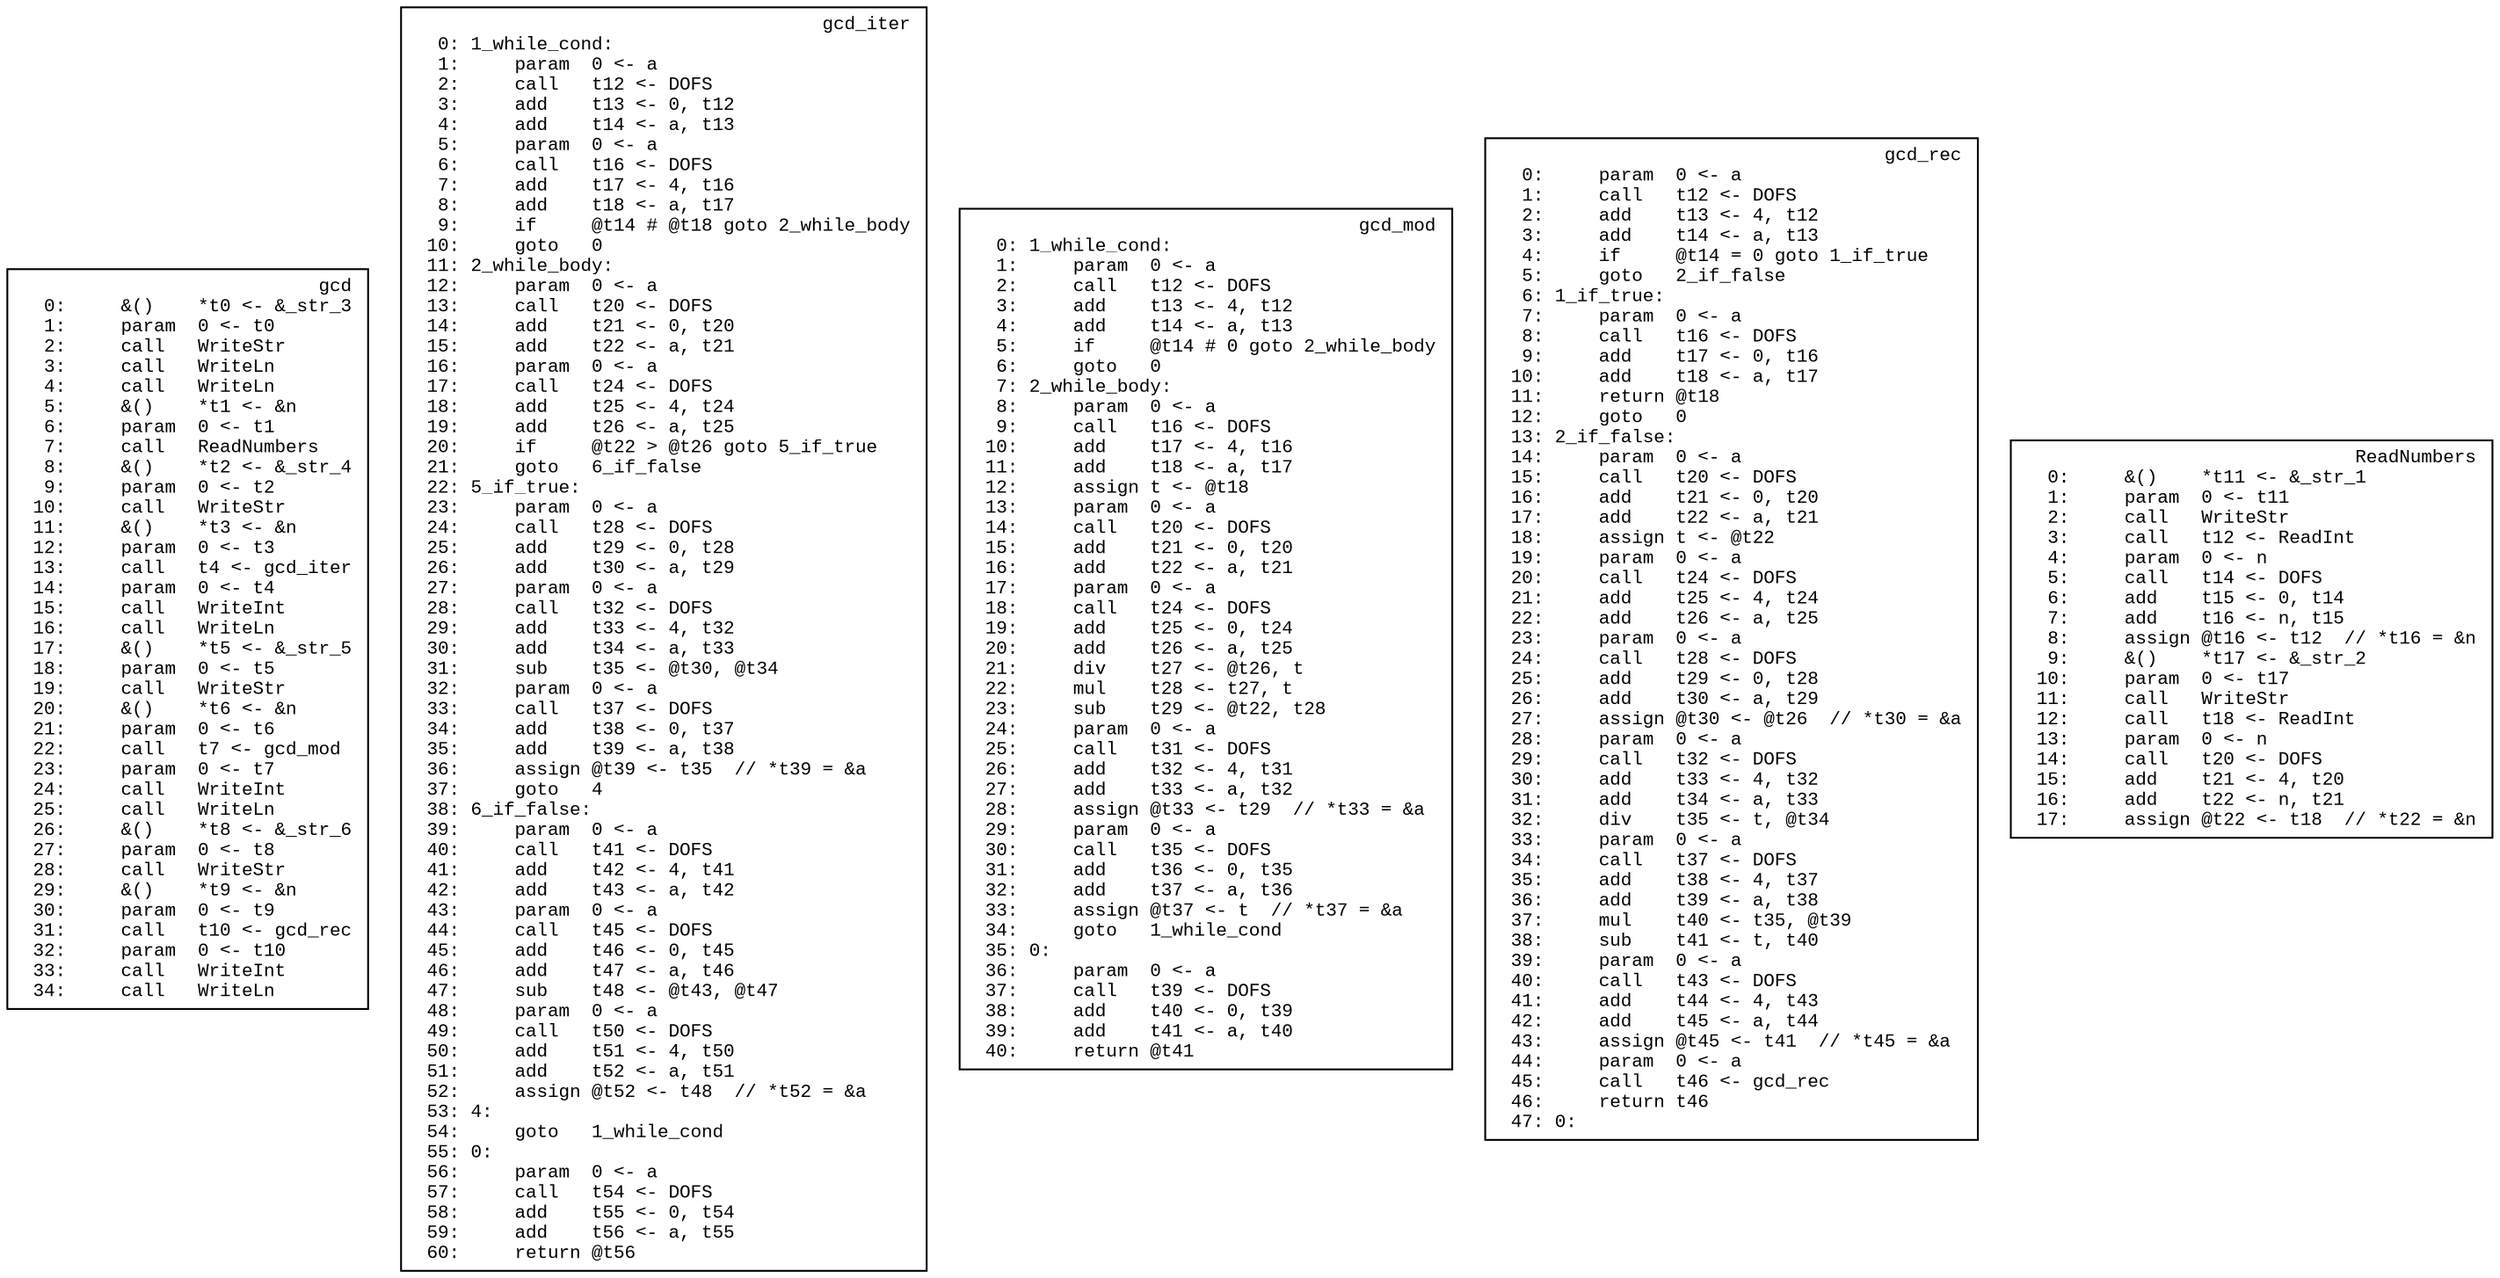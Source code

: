digraph IR {
  graph [fontname="Times New Roman",fontsize=10];
  node  [fontname="Courier New",fontsize=10];
  edge  [fontname="Times New Roman",fontsize=10];

  // scope 'gcd'
  gcd_cb [label="gcd\r  0:     &()    *t0 <- &_str_3\l  1:     param  0 <- t0\l  2:     call   WriteStr\l  3:     call   WriteLn\l  4:     call   WriteLn\l  5:     &()    *t1 <- &n\l  6:     param  0 <- t1\l  7:     call   ReadNumbers\l  8:     &()    *t2 <- &_str_4\l  9:     param  0 <- t2\l 10:     call   WriteStr\l 11:     &()    *t3 <- &n\l 12:     param  0 <- t3\l 13:     call   t4 <- gcd_iter\l 14:     param  0 <- t4\l 15:     call   WriteInt\l 16:     call   WriteLn\l 17:     &()    *t5 <- &_str_5\l 18:     param  0 <- t5\l 19:     call   WriteStr\l 20:     &()    *t6 <- &n\l 21:     param  0 <- t6\l 22:     call   t7 <- gcd_mod\l 23:     param  0 <- t7\l 24:     call   WriteInt\l 25:     call   WriteLn\l 26:     &()    *t8 <- &_str_6\l 27:     param  0 <- t8\l 28:     call   WriteStr\l 29:     &()    *t9 <- &n\l 30:     param  0 <- t9\l 31:     call   t10 <- gcd_rec\l 32:     param  0 <- t10\l 33:     call   WriteInt\l 34:     call   WriteLn\l",shape=box]
  // scope 'gcd_iter'
  gcd_iter_cb [label="gcd_iter\r  0: 1_while_cond:\l  1:     param  0 <- a\l  2:     call   t12 <- DOFS\l  3:     add    t13 <- 0, t12\l  4:     add    t14 <- a, t13\l  5:     param  0 <- a\l  6:     call   t16 <- DOFS\l  7:     add    t17 <- 4, t16\l  8:     add    t18 <- a, t17\l  9:     if     @t14 # @t18 goto 2_while_body\l 10:     goto   0\l 11: 2_while_body:\l 12:     param  0 <- a\l 13:     call   t20 <- DOFS\l 14:     add    t21 <- 0, t20\l 15:     add    t22 <- a, t21\l 16:     param  0 <- a\l 17:     call   t24 <- DOFS\l 18:     add    t25 <- 4, t24\l 19:     add    t26 <- a, t25\l 20:     if     @t22 > @t26 goto 5_if_true\l 21:     goto   6_if_false\l 22: 5_if_true:\l 23:     param  0 <- a\l 24:     call   t28 <- DOFS\l 25:     add    t29 <- 0, t28\l 26:     add    t30 <- a, t29\l 27:     param  0 <- a\l 28:     call   t32 <- DOFS\l 29:     add    t33 <- 4, t32\l 30:     add    t34 <- a, t33\l 31:     sub    t35 <- @t30, @t34\l 32:     param  0 <- a\l 33:     call   t37 <- DOFS\l 34:     add    t38 <- 0, t37\l 35:     add    t39 <- a, t38\l 36:     assign @t39 <- t35  // *t39 = &a\l 37:     goto   4\l 38: 6_if_false:\l 39:     param  0 <- a\l 40:     call   t41 <- DOFS\l 41:     add    t42 <- 4, t41\l 42:     add    t43 <- a, t42\l 43:     param  0 <- a\l 44:     call   t45 <- DOFS\l 45:     add    t46 <- 0, t45\l 46:     add    t47 <- a, t46\l 47:     sub    t48 <- @t43, @t47\l 48:     param  0 <- a\l 49:     call   t50 <- DOFS\l 50:     add    t51 <- 4, t50\l 51:     add    t52 <- a, t51\l 52:     assign @t52 <- t48  // *t52 = &a\l 53: 4:\l 54:     goto   1_while_cond\l 55: 0:\l 56:     param  0 <- a\l 57:     call   t54 <- DOFS\l 58:     add    t55 <- 0, t54\l 59:     add    t56 <- a, t55\l 60:     return @t56\l",shape=box]
  // scope 'gcd_mod'
  gcd_mod_cb [label="gcd_mod\r  0: 1_while_cond:\l  1:     param  0 <- a\l  2:     call   t12 <- DOFS\l  3:     add    t13 <- 4, t12\l  4:     add    t14 <- a, t13\l  5:     if     @t14 # 0 goto 2_while_body\l  6:     goto   0\l  7: 2_while_body:\l  8:     param  0 <- a\l  9:     call   t16 <- DOFS\l 10:     add    t17 <- 4, t16\l 11:     add    t18 <- a, t17\l 12:     assign t <- @t18\l 13:     param  0 <- a\l 14:     call   t20 <- DOFS\l 15:     add    t21 <- 0, t20\l 16:     add    t22 <- a, t21\l 17:     param  0 <- a\l 18:     call   t24 <- DOFS\l 19:     add    t25 <- 0, t24\l 20:     add    t26 <- a, t25\l 21:     div    t27 <- @t26, t\l 22:     mul    t28 <- t27, t\l 23:     sub    t29 <- @t22, t28\l 24:     param  0 <- a\l 25:     call   t31 <- DOFS\l 26:     add    t32 <- 4, t31\l 27:     add    t33 <- a, t32\l 28:     assign @t33 <- t29  // *t33 = &a\l 29:     param  0 <- a\l 30:     call   t35 <- DOFS\l 31:     add    t36 <- 0, t35\l 32:     add    t37 <- a, t36\l 33:     assign @t37 <- t  // *t37 = &a\l 34:     goto   1_while_cond\l 35: 0:\l 36:     param  0 <- a\l 37:     call   t39 <- DOFS\l 38:     add    t40 <- 0, t39\l 39:     add    t41 <- a, t40\l 40:     return @t41\l",shape=box]
  // scope 'gcd_rec'
  gcd_rec_cb [label="gcd_rec\r  0:     param  0 <- a\l  1:     call   t12 <- DOFS\l  2:     add    t13 <- 4, t12\l  3:     add    t14 <- a, t13\l  4:     if     @t14 = 0 goto 1_if_true\l  5:     goto   2_if_false\l  6: 1_if_true:\l  7:     param  0 <- a\l  8:     call   t16 <- DOFS\l  9:     add    t17 <- 0, t16\l 10:     add    t18 <- a, t17\l 11:     return @t18\l 12:     goto   0\l 13: 2_if_false:\l 14:     param  0 <- a\l 15:     call   t20 <- DOFS\l 16:     add    t21 <- 0, t20\l 17:     add    t22 <- a, t21\l 18:     assign t <- @t22\l 19:     param  0 <- a\l 20:     call   t24 <- DOFS\l 21:     add    t25 <- 4, t24\l 22:     add    t26 <- a, t25\l 23:     param  0 <- a\l 24:     call   t28 <- DOFS\l 25:     add    t29 <- 0, t28\l 26:     add    t30 <- a, t29\l 27:     assign @t30 <- @t26  // *t30 = &a\l 28:     param  0 <- a\l 29:     call   t32 <- DOFS\l 30:     add    t33 <- 4, t32\l 31:     add    t34 <- a, t33\l 32:     div    t35 <- t, @t34\l 33:     param  0 <- a\l 34:     call   t37 <- DOFS\l 35:     add    t38 <- 4, t37\l 36:     add    t39 <- a, t38\l 37:     mul    t40 <- t35, @t39\l 38:     sub    t41 <- t, t40\l 39:     param  0 <- a\l 40:     call   t43 <- DOFS\l 41:     add    t44 <- 4, t43\l 42:     add    t45 <- a, t44\l 43:     assign @t45 <- t41  // *t45 = &a\l 44:     param  0 <- a\l 45:     call   t46 <- gcd_rec\l 46:     return t46\l 47: 0:\l",shape=box]
  // scope 'ReadNumbers'
  ReadNumbers_cb [label="ReadNumbers\r  0:     &()    *t11 <- &_str_1\l  1:     param  0 <- t11\l  2:     call   WriteStr\l  3:     call   t12 <- ReadInt\l  4:     param  0 <- n\l  5:     call   t14 <- DOFS\l  6:     add    t15 <- 0, t14\l  7:     add    t16 <- n, t15\l  8:     assign @t16 <- t12  // *t16 = &n\l  9:     &()    *t17 <- &_str_2\l 10:     param  0 <- t17\l 11:     call   WriteStr\l 12:     call   t18 <- ReadInt\l 13:     param  0 <- n\l 14:     call   t20 <- DOFS\l 15:     add    t21 <- 4, t20\l 16:     add    t22 <- n, t21\l 17:     assign @t22 <- t18  // *t22 = &n\l",shape=box]
}
